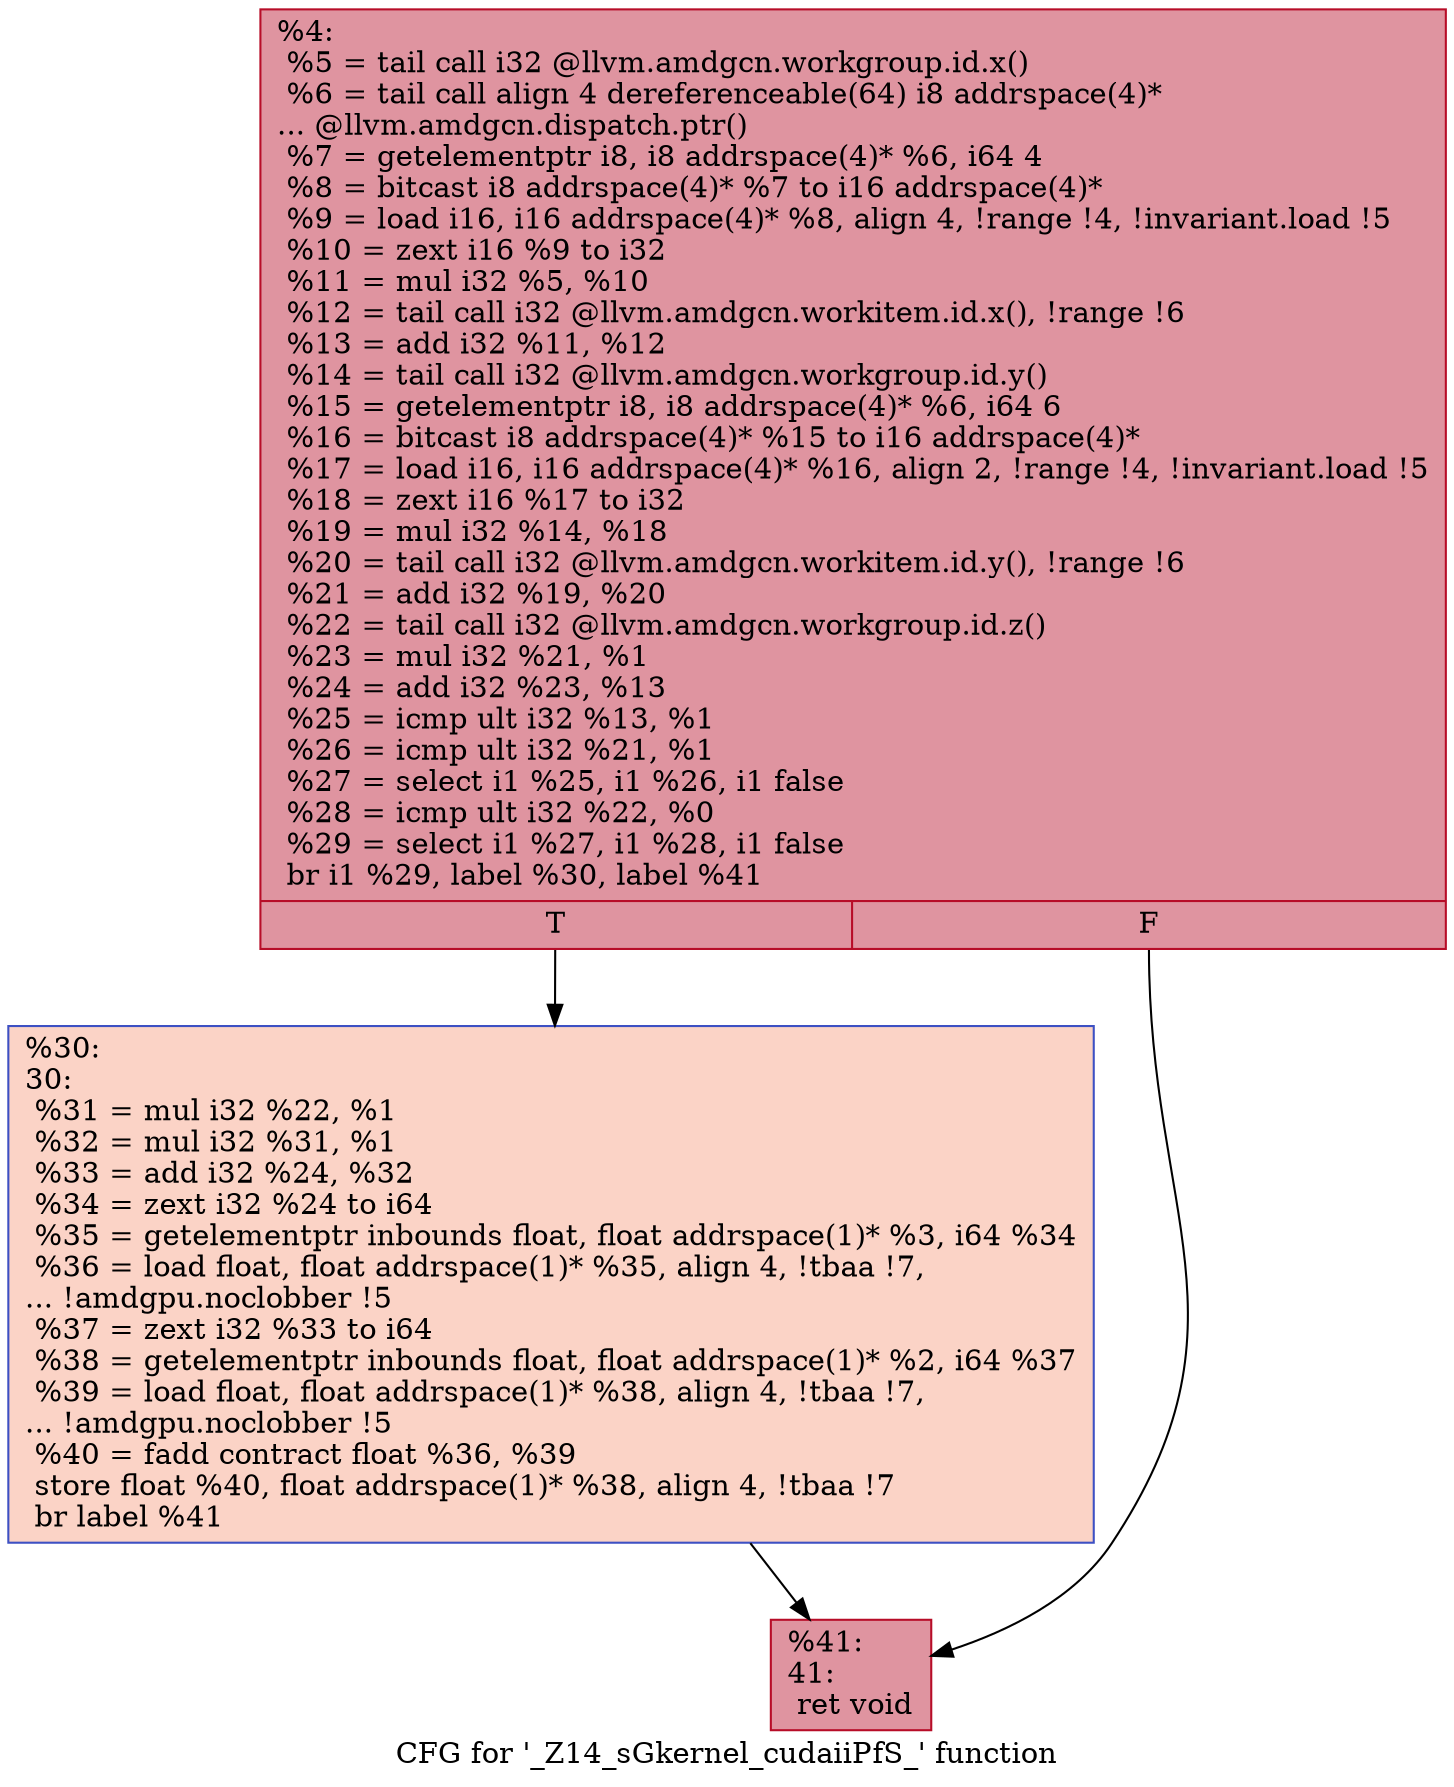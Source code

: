 digraph "CFG for '_Z14_sGkernel_cudaiiPfS_' function" {
	label="CFG for '_Z14_sGkernel_cudaiiPfS_' function";

	Node0x545d500 [shape=record,color="#b70d28ff", style=filled, fillcolor="#b70d2870",label="{%4:\l  %5 = tail call i32 @llvm.amdgcn.workgroup.id.x()\l  %6 = tail call align 4 dereferenceable(64) i8 addrspace(4)*\l... @llvm.amdgcn.dispatch.ptr()\l  %7 = getelementptr i8, i8 addrspace(4)* %6, i64 4\l  %8 = bitcast i8 addrspace(4)* %7 to i16 addrspace(4)*\l  %9 = load i16, i16 addrspace(4)* %8, align 4, !range !4, !invariant.load !5\l  %10 = zext i16 %9 to i32\l  %11 = mul i32 %5, %10\l  %12 = tail call i32 @llvm.amdgcn.workitem.id.x(), !range !6\l  %13 = add i32 %11, %12\l  %14 = tail call i32 @llvm.amdgcn.workgroup.id.y()\l  %15 = getelementptr i8, i8 addrspace(4)* %6, i64 6\l  %16 = bitcast i8 addrspace(4)* %15 to i16 addrspace(4)*\l  %17 = load i16, i16 addrspace(4)* %16, align 2, !range !4, !invariant.load !5\l  %18 = zext i16 %17 to i32\l  %19 = mul i32 %14, %18\l  %20 = tail call i32 @llvm.amdgcn.workitem.id.y(), !range !6\l  %21 = add i32 %19, %20\l  %22 = tail call i32 @llvm.amdgcn.workgroup.id.z()\l  %23 = mul i32 %21, %1\l  %24 = add i32 %23, %13\l  %25 = icmp ult i32 %13, %1\l  %26 = icmp ult i32 %21, %1\l  %27 = select i1 %25, i1 %26, i1 false\l  %28 = icmp ult i32 %22, %0\l  %29 = select i1 %27, i1 %28, i1 false\l  br i1 %29, label %30, label %41\l|{<s0>T|<s1>F}}"];
	Node0x545d500:s0 -> Node0x54613e0;
	Node0x545d500:s1 -> Node0x5461470;
	Node0x54613e0 [shape=record,color="#3d50c3ff", style=filled, fillcolor="#f59c7d70",label="{%30:\l30:                                               \l  %31 = mul i32 %22, %1\l  %32 = mul i32 %31, %1\l  %33 = add i32 %24, %32\l  %34 = zext i32 %24 to i64\l  %35 = getelementptr inbounds float, float addrspace(1)* %3, i64 %34\l  %36 = load float, float addrspace(1)* %35, align 4, !tbaa !7,\l... !amdgpu.noclobber !5\l  %37 = zext i32 %33 to i64\l  %38 = getelementptr inbounds float, float addrspace(1)* %2, i64 %37\l  %39 = load float, float addrspace(1)* %38, align 4, !tbaa !7,\l... !amdgpu.noclobber !5\l  %40 = fadd contract float %36, %39\l  store float %40, float addrspace(1)* %38, align 4, !tbaa !7\l  br label %41\l}"];
	Node0x54613e0 -> Node0x5461470;
	Node0x5461470 [shape=record,color="#b70d28ff", style=filled, fillcolor="#b70d2870",label="{%41:\l41:                                               \l  ret void\l}"];
}
